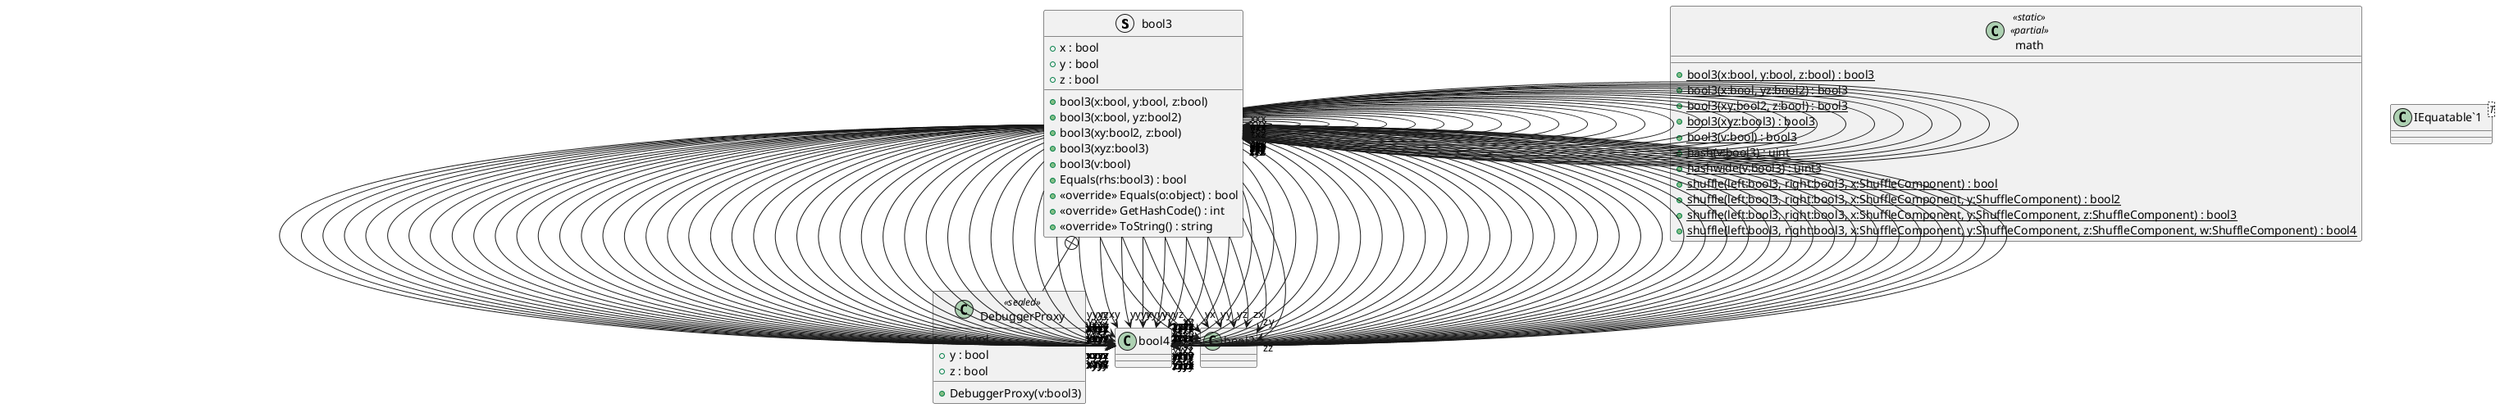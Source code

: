 @startuml
struct bool3 {
    + x : bool
    + y : bool
    + z : bool
    + bool3(x:bool, y:bool, z:bool)
    + bool3(x:bool, yz:bool2)
    + bool3(xy:bool2, z:bool)
    + bool3(xyz:bool3)
    + bool3(v:bool)
    + Equals(rhs:bool3) : bool
    + <<override>> Equals(o:object) : bool
    + <<override>> GetHashCode() : int
    + <<override>> ToString() : string
}
class math <<static>> <<partial>> {
    + {static} bool3(x:bool, y:bool, z:bool) : bool3
    + {static} bool3(x:bool, yz:bool2) : bool3
    + {static} bool3(xy:bool2, z:bool) : bool3
    + {static} bool3(xyz:bool3) : bool3
    + {static} bool3(v:bool) : bool3
    + {static} hash(v:bool3) : uint
    + {static} hashwide(v:bool3) : uint3
    + {static} shuffle(left:bool3, right:bool3, x:ShuffleComponent) : bool
    + {static} shuffle(left:bool3, right:bool3, x:ShuffleComponent, y:ShuffleComponent) : bool2
    + {static} shuffle(left:bool3, right:bool3, x:ShuffleComponent, y:ShuffleComponent, z:ShuffleComponent) : bool3
    + {static} shuffle(left:bool3, right:bool3, x:ShuffleComponent, y:ShuffleComponent, z:ShuffleComponent, w:ShuffleComponent) : bool4
}
class "IEquatable`1"<T> {
}
class DebuggerProxy <<sealed>> {
    + x : bool
    + y : bool
    + z : bool
    + DebuggerProxy(v:bool3)
}
bool3 --> "xxxx" bool4
bool3 --> "xxxy" bool4
bool3 --> "xxxz" bool4
bool3 --> "xxyx" bool4
bool3 --> "xxyy" bool4
bool3 --> "xxyz" bool4
bool3 --> "xxzx" bool4
bool3 --> "xxzy" bool4
bool3 --> "xxzz" bool4
bool3 --> "xyxx" bool4
bool3 --> "xyxy" bool4
bool3 --> "xyxz" bool4
bool3 --> "xyyx" bool4
bool3 --> "xyyy" bool4
bool3 --> "xyyz" bool4
bool3 --> "xyzx" bool4
bool3 --> "xyzy" bool4
bool3 --> "xyzz" bool4
bool3 --> "xzxx" bool4
bool3 --> "xzxy" bool4
bool3 --> "xzxz" bool4
bool3 --> "xzyx" bool4
bool3 --> "xzyy" bool4
bool3 --> "xzyz" bool4
bool3 --> "xzzx" bool4
bool3 --> "xzzy" bool4
bool3 --> "xzzz" bool4
bool3 --> "yxxx" bool4
bool3 --> "yxxy" bool4
bool3 --> "yxxz" bool4
bool3 --> "yxyx" bool4
bool3 --> "yxyy" bool4
bool3 --> "yxyz" bool4
bool3 --> "yxzx" bool4
bool3 --> "yxzy" bool4
bool3 --> "yxzz" bool4
bool3 --> "yyxx" bool4
bool3 --> "yyxy" bool4
bool3 --> "yyxz" bool4
bool3 --> "yyyx" bool4
bool3 --> "yyyy" bool4
bool3 --> "yyyz" bool4
bool3 --> "yyzx" bool4
bool3 --> "yyzy" bool4
bool3 --> "yyzz" bool4
bool3 --> "yzxx" bool4
bool3 --> "yzxy" bool4
bool3 --> "yzxz" bool4
bool3 --> "yzyx" bool4
bool3 --> "yzyy" bool4
bool3 --> "yzyz" bool4
bool3 --> "yzzx" bool4
bool3 --> "yzzy" bool4
bool3 --> "yzzz" bool4
bool3 --> "zxxx" bool4
bool3 --> "zxxy" bool4
bool3 --> "zxxz" bool4
bool3 --> "zxyx" bool4
bool3 --> "zxyy" bool4
bool3 --> "zxyz" bool4
bool3 --> "zxzx" bool4
bool3 --> "zxzy" bool4
bool3 --> "zxzz" bool4
bool3 --> "zyxx" bool4
bool3 --> "zyxy" bool4
bool3 --> "zyxz" bool4
bool3 --> "zyyx" bool4
bool3 --> "zyyy" bool4
bool3 --> "zyyz" bool4
bool3 --> "zyzx" bool4
bool3 --> "zyzy" bool4
bool3 --> "zyzz" bool4
bool3 --> "zzxx" bool4
bool3 --> "zzxy" bool4
bool3 --> "zzxz" bool4
bool3 --> "zzyx" bool4
bool3 --> "zzyy" bool4
bool3 --> "zzyz" bool4
bool3 --> "zzzx" bool4
bool3 --> "zzzy" bool4
bool3 --> "zzzz" bool4
bool3 --> "xxx" bool3
bool3 --> "xxy" bool3
bool3 --> "xxz" bool3
bool3 --> "xyx" bool3
bool3 --> "xyy" bool3
bool3 --> "xyz" bool3
bool3 --> "xzx" bool3
bool3 --> "xzy" bool3
bool3 --> "xzz" bool3
bool3 --> "yxx" bool3
bool3 --> "yxy" bool3
bool3 --> "yxz" bool3
bool3 --> "yyx" bool3
bool3 --> "yyy" bool3
bool3 --> "yyz" bool3
bool3 --> "yzx" bool3
bool3 --> "yzy" bool3
bool3 --> "yzz" bool3
bool3 --> "zxx" bool3
bool3 --> "zxy" bool3
bool3 --> "zxz" bool3
bool3 --> "zyx" bool3
bool3 --> "zyy" bool3
bool3 --> "zyz" bool3
bool3 --> "zzx" bool3
bool3 --> "zzy" bool3
bool3 --> "zzz" bool3
bool3 --> "xx" bool2
bool3 --> "xy" bool2
bool3 --> "xz" bool2
bool3 --> "yx" bool2
bool3 --> "yy" bool2
bool3 --> "yz" bool2
bool3 --> "zx" bool2
bool3 --> "zy" bool2
bool3 --> "zz" bool2
bool3 +-- DebuggerProxy
@enduml
